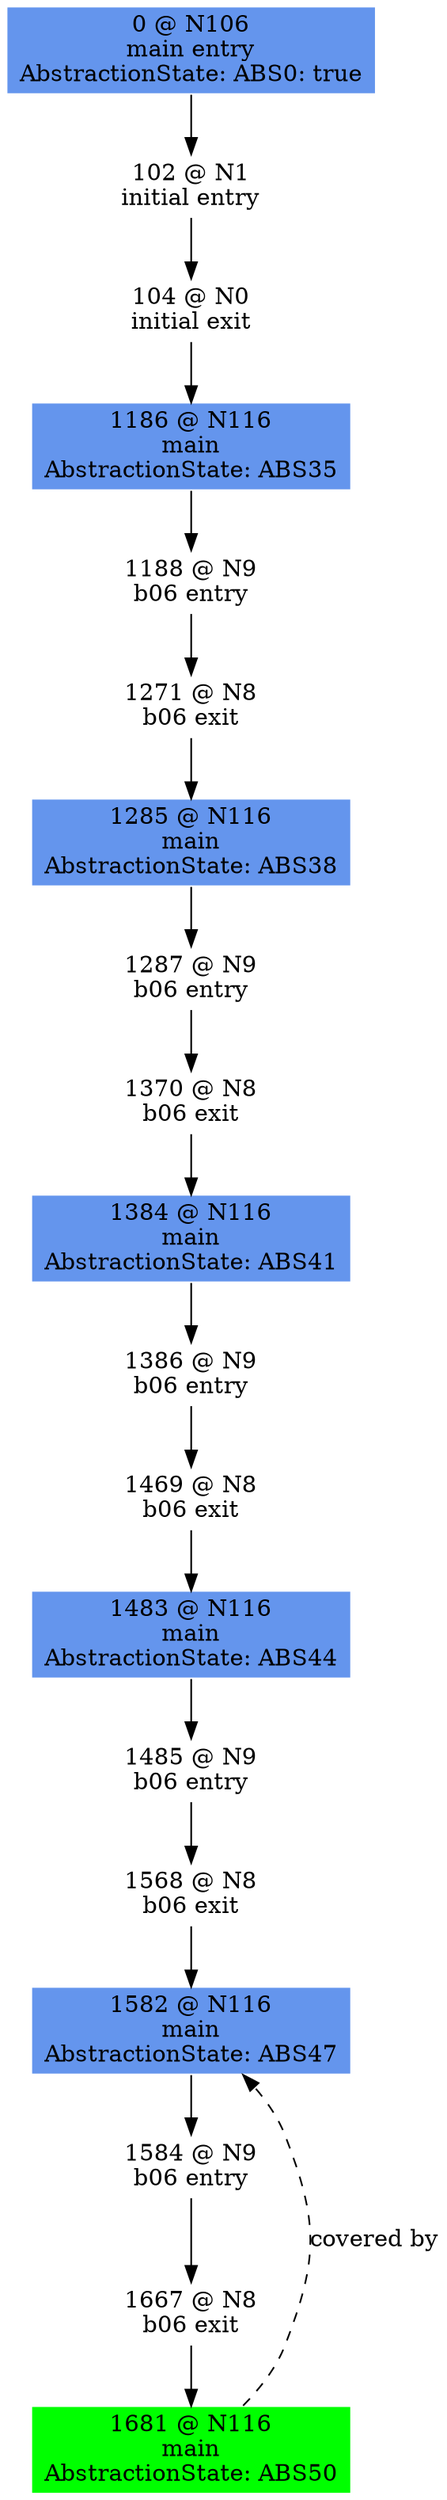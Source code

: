 digraph ARG {
node [style="filled" shape="box" color="white"]
0 [fillcolor="cornflowerblue" label="0 @ N106\nmain entry\nAbstractionState: ABS0: true\n" id="0"]
102 [label="102 @ N1\ninitial entry\n" id="102"]
104 [label="104 @ N0\ninitial exit\n" id="104"]
1186 [fillcolor="cornflowerblue" label="1186 @ N116\nmain\nAbstractionState: ABS35\n" id="1186"]
1188 [label="1188 @ N9\nb06 entry\n" id="1188"]
1271 [label="1271 @ N8\nb06 exit\n" id="1271"]
1285 [fillcolor="cornflowerblue" label="1285 @ N116\nmain\nAbstractionState: ABS38\n" id="1285"]
1287 [label="1287 @ N9\nb06 entry\n" id="1287"]
1370 [label="1370 @ N8\nb06 exit\n" id="1370"]
1384 [fillcolor="cornflowerblue" label="1384 @ N116\nmain\nAbstractionState: ABS41\n" id="1384"]
1386 [label="1386 @ N9\nb06 entry\n" id="1386"]
1469 [label="1469 @ N8\nb06 exit\n" id="1469"]
1483 [fillcolor="cornflowerblue" label="1483 @ N116\nmain\nAbstractionState: ABS44\n" id="1483"]
1485 [label="1485 @ N9\nb06 entry\n" id="1485"]
1568 [label="1568 @ N8\nb06 exit\n" id="1568"]
1582 [fillcolor="cornflowerblue" label="1582 @ N116\nmain\nAbstractionState: ABS47\n" id="1582"]
1584 [label="1584 @ N9\nb06 entry\n" id="1584"]
1667 [label="1667 @ N8\nb06 exit\n" id="1667"]
1681 [fillcolor="green" label="1681 @ N116\nmain\nAbstractionState: ABS50\n" id="1681"]
0 -> 102 []
102 -> 104 []
104 -> 1186 []
1186 -> 1188 []
1188 -> 1271 []
1271 -> 1285 []
1285 -> 1287 []
1287 -> 1370 []
1370 -> 1384 []
1384 -> 1386 []
1386 -> 1469 []
1469 -> 1483 []
1483 -> 1485 []
1485 -> 1568 []
1568 -> 1582 []
1681 -> 1582 [style="dashed" weight="0" label="covered by"]
1582 -> 1584 []
1584 -> 1667 []
1667 -> 1681 []
}
